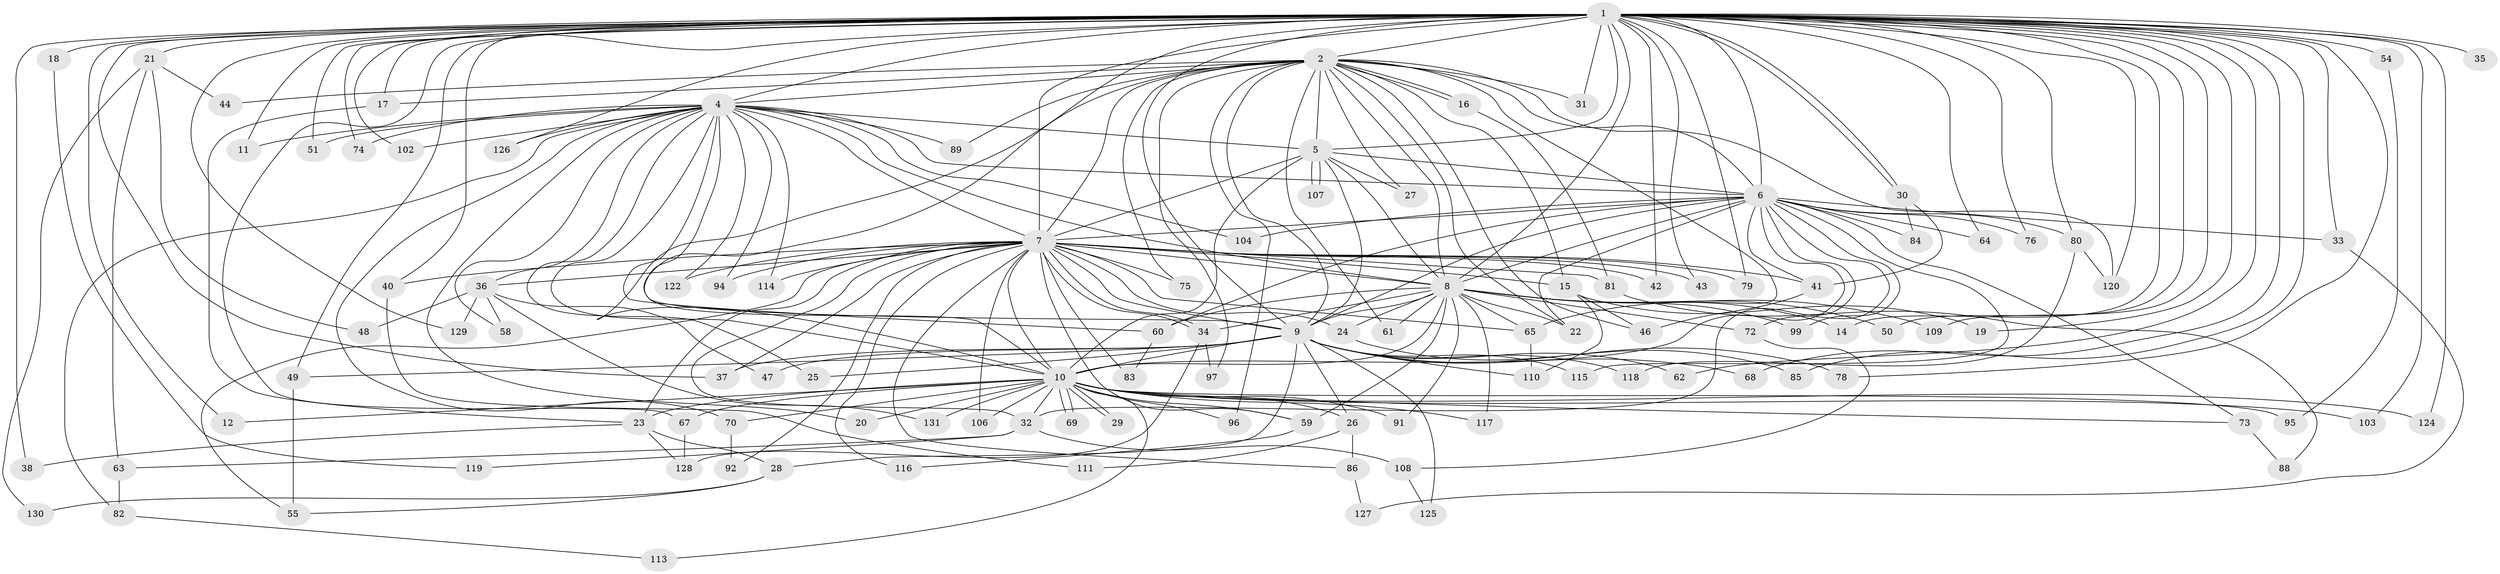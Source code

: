 // original degree distribution, {33: 0.015151515151515152, 25: 0.007575757575757576, 30: 0.007575757575757576, 26: 0.007575757575757576, 12: 0.007575757575757576, 23: 0.007575757575757576, 35: 0.007575757575757576, 24: 0.015151515151515152, 2: 0.5833333333333334, 3: 0.22727272727272727, 5: 0.015151515151515152, 6: 0.015151515151515152, 4: 0.07575757575757576, 7: 0.007575757575757576}
// Generated by graph-tools (version 1.1) at 2025/41/03/06/25 10:41:37]
// undirected, 110 vertices, 248 edges
graph export_dot {
graph [start="1"]
  node [color=gray90,style=filled];
  1 [super="+3"];
  2 [super="+13"];
  4 [super="+45"];
  5;
  6 [super="+53"];
  7 [super="+66"];
  8 [super="+93"];
  9 [super="+71"];
  10 [super="+57"];
  11;
  12;
  14;
  15;
  16;
  17;
  18;
  19;
  20;
  21 [super="+56"];
  22;
  23;
  24;
  25;
  26;
  27;
  28;
  29;
  30;
  31;
  32 [super="+52"];
  33;
  34 [super="+87"];
  35;
  36;
  37 [super="+39"];
  38 [super="+90"];
  40;
  41 [super="+101"];
  42;
  43;
  44;
  46 [super="+112"];
  47;
  48;
  49;
  50;
  51;
  54;
  55 [super="+77"];
  58;
  59 [super="+98"];
  60 [super="+100"];
  61;
  62;
  63;
  64;
  65 [super="+105"];
  67;
  68;
  69;
  70;
  72;
  73;
  74;
  75;
  76;
  78;
  79;
  80;
  81;
  82;
  83;
  84;
  85;
  86;
  88;
  89;
  91;
  92;
  94;
  95;
  96;
  97;
  99;
  102;
  103;
  104;
  106;
  107;
  108;
  109;
  110 [super="+121"];
  111;
  113;
  114;
  115;
  116;
  117;
  118;
  119;
  120 [super="+123"];
  122;
  124;
  125;
  126;
  127;
  128 [super="+132"];
  129;
  130;
  131;
  1 -- 2 [weight=2];
  1 -- 4 [weight=2];
  1 -- 5 [weight=2];
  1 -- 6 [weight=2];
  1 -- 7 [weight=2];
  1 -- 8 [weight=2];
  1 -- 9 [weight=3];
  1 -- 10 [weight=2];
  1 -- 11;
  1 -- 14;
  1 -- 17;
  1 -- 18 [weight=2];
  1 -- 19;
  1 -- 30;
  1 -- 30;
  1 -- 33;
  1 -- 35 [weight=2];
  1 -- 38 [weight=2];
  1 -- 40;
  1 -- 49;
  1 -- 50;
  1 -- 54 [weight=2];
  1 -- 64;
  1 -- 67;
  1 -- 74;
  1 -- 85;
  1 -- 109;
  1 -- 120;
  1 -- 124;
  1 -- 126;
  1 -- 129;
  1 -- 68;
  1 -- 12;
  1 -- 76;
  1 -- 78;
  1 -- 79;
  1 -- 80;
  1 -- 21 [weight=2];
  1 -- 31;
  1 -- 37;
  1 -- 102;
  1 -- 103;
  1 -- 42;
  1 -- 43;
  1 -- 51;
  1 -- 62;
  2 -- 4;
  2 -- 5;
  2 -- 6;
  2 -- 7;
  2 -- 8;
  2 -- 9 [weight=2];
  2 -- 10;
  2 -- 15;
  2 -- 16;
  2 -- 16;
  2 -- 17;
  2 -- 22;
  2 -- 27;
  2 -- 31;
  2 -- 44;
  2 -- 46;
  2 -- 61;
  2 -- 75;
  2 -- 89;
  2 -- 96;
  2 -- 97;
  2 -- 65;
  2 -- 120;
  4 -- 5;
  4 -- 6;
  4 -- 7 [weight=2];
  4 -- 8;
  4 -- 9;
  4 -- 10 [weight=2];
  4 -- 11;
  4 -- 20;
  4 -- 25;
  4 -- 36;
  4 -- 51;
  4 -- 58;
  4 -- 70;
  4 -- 82;
  4 -- 89;
  4 -- 94;
  4 -- 102;
  4 -- 104;
  4 -- 114;
  4 -- 122;
  4 -- 126;
  4 -- 60;
  4 -- 74;
  5 -- 6;
  5 -- 7;
  5 -- 8;
  5 -- 9;
  5 -- 10;
  5 -- 27;
  5 -- 107;
  5 -- 107;
  6 -- 7;
  6 -- 8;
  6 -- 9;
  6 -- 10;
  6 -- 32;
  6 -- 33;
  6 -- 41;
  6 -- 60;
  6 -- 64;
  6 -- 72;
  6 -- 73;
  6 -- 76;
  6 -- 80;
  6 -- 84;
  6 -- 99;
  6 -- 104;
  6 -- 115;
  6 -- 22;
  7 -- 8;
  7 -- 9;
  7 -- 10;
  7 -- 15;
  7 -- 23;
  7 -- 24;
  7 -- 34;
  7 -- 34;
  7 -- 36;
  7 -- 37;
  7 -- 40;
  7 -- 41;
  7 -- 42;
  7 -- 43;
  7 -- 55;
  7 -- 65;
  7 -- 75;
  7 -- 79;
  7 -- 81;
  7 -- 83;
  7 -- 86;
  7 -- 94;
  7 -- 106;
  7 -- 114;
  7 -- 116;
  7 -- 122;
  7 -- 92;
  7 -- 59;
  7 -- 32;
  8 -- 9;
  8 -- 10 [weight=2];
  8 -- 14;
  8 -- 22;
  8 -- 24;
  8 -- 50;
  8 -- 59;
  8 -- 60;
  8 -- 61;
  8 -- 65;
  8 -- 72;
  8 -- 91;
  8 -- 99;
  8 -- 109;
  8 -- 117;
  8 -- 34;
  9 -- 10;
  9 -- 25;
  9 -- 26;
  9 -- 28;
  9 -- 47;
  9 -- 49;
  9 -- 62;
  9 -- 68;
  9 -- 78;
  9 -- 110;
  9 -- 115;
  9 -- 118;
  9 -- 125;
  9 -- 37;
  10 -- 12;
  10 -- 20;
  10 -- 26;
  10 -- 29;
  10 -- 29;
  10 -- 32;
  10 -- 59;
  10 -- 67;
  10 -- 69;
  10 -- 69;
  10 -- 70;
  10 -- 73;
  10 -- 91;
  10 -- 95;
  10 -- 96;
  10 -- 103;
  10 -- 106;
  10 -- 113;
  10 -- 117;
  10 -- 124;
  10 -- 131;
  10 -- 23;
  15 -- 19;
  15 -- 46;
  15 -- 110;
  16 -- 81;
  17 -- 23;
  18 -- 119;
  21 -- 44;
  21 -- 48;
  21 -- 130;
  21 -- 63;
  23 -- 28;
  23 -- 128;
  23 -- 38;
  24 -- 85;
  26 -- 86;
  26 -- 111;
  28 -- 55;
  28 -- 130;
  30 -- 84;
  30 -- 41;
  32 -- 63;
  32 -- 108;
  32 -- 119;
  33 -- 127;
  34 -- 97;
  34 -- 128;
  36 -- 47;
  36 -- 48;
  36 -- 58;
  36 -- 129;
  36 -- 131;
  40 -- 111;
  41 -- 46;
  49 -- 55;
  54 -- 95;
  59 -- 116;
  60 -- 83;
  63 -- 82;
  65 -- 110;
  67 -- 128;
  70 -- 92;
  72 -- 108;
  73 -- 88;
  80 -- 118;
  80 -- 120;
  81 -- 88;
  82 -- 113;
  86 -- 127;
  108 -- 125;
}
